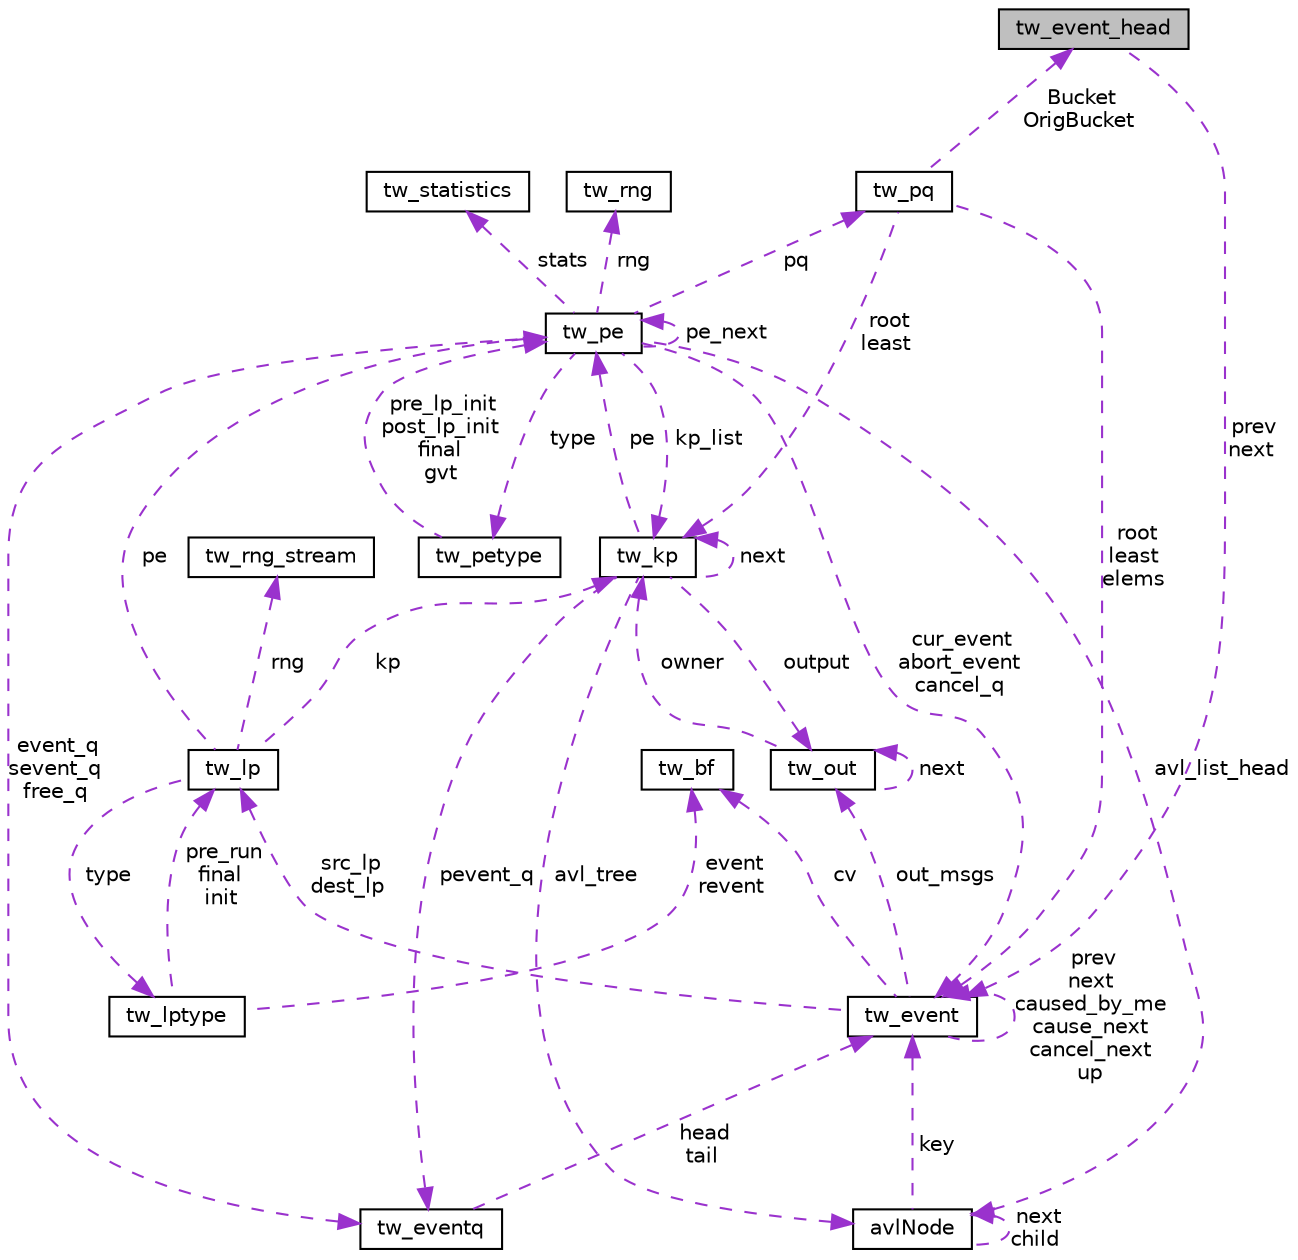 digraph G
{
  edge [fontname="Helvetica",fontsize="10",labelfontname="Helvetica",labelfontsize="10"];
  node [fontname="Helvetica",fontsize="10",shape=record];
  Node1 [label="tw_event_head",height=0.2,width=0.4,color="black", fillcolor="grey75", style="filled" fontcolor="black"];
  Node2 -> Node1 [dir="back",color="darkorchid3",fontsize="10",style="dashed",label=" prev\nnext" ,fontname="Helvetica"];
  Node2 [label="tw_event",height=0.2,width=0.4,color="black", fillcolor="white", style="filled",URL="$structtw__event.html",tooltip="Event Stucture."];
  Node3 -> Node2 [dir="back",color="darkorchid3",fontsize="10",style="dashed",label=" out_msgs" ,fontname="Helvetica"];
  Node3 [label="tw_out",height=0.2,width=0.4,color="black", fillcolor="white", style="filled",URL="$structtw__out.html",tooltip="Rollback-aware output mechanism."];
  Node3 -> Node3 [dir="back",color="darkorchid3",fontsize="10",style="dashed",label=" next" ,fontname="Helvetica"];
  Node4 -> Node3 [dir="back",color="darkorchid3",fontsize="10",style="dashed",label=" owner" ,fontname="Helvetica"];
  Node4 [label="tw_kp",height=0.2,width=0.4,color="black", fillcolor="white", style="filled",URL="$structtw__kp.html"];
  Node5 -> Node4 [dir="back",color="darkorchid3",fontsize="10",style="dashed",label=" pevent_q" ,fontname="Helvetica"];
  Node5 [label="tw_eventq",height=0.2,width=0.4,color="black", fillcolor="white", style="filled",URL="$structtw__eventq.html"];
  Node2 -> Node5 [dir="back",color="darkorchid3",fontsize="10",style="dashed",label=" head\ntail" ,fontname="Helvetica"];
  Node3 -> Node4 [dir="back",color="darkorchid3",fontsize="10",style="dashed",label=" output" ,fontname="Helvetica"];
  Node6 -> Node4 [dir="back",color="darkorchid3",fontsize="10",style="dashed",label=" avl_tree" ,fontname="Helvetica"];
  Node6 [label="avlNode",height=0.2,width=0.4,color="black", fillcolor="white", style="filled",URL="$structavlNode.html"];
  Node6 -> Node6 [dir="back",color="darkorchid3",fontsize="10",style="dashed",label=" next\nchild" ,fontname="Helvetica"];
  Node2 -> Node6 [dir="back",color="darkorchid3",fontsize="10",style="dashed",label=" key" ,fontname="Helvetica"];
  Node4 -> Node4 [dir="back",color="darkorchid3",fontsize="10",style="dashed",label=" next" ,fontname="Helvetica"];
  Node7 -> Node4 [dir="back",color="darkorchid3",fontsize="10",style="dashed",label=" pe" ,fontname="Helvetica"];
  Node7 [label="tw_pe",height=0.2,width=0.4,color="black", fillcolor="white", style="filled",URL="$structtw__pe.html",tooltip="Holds the entire PE state."];
  Node5 -> Node7 [dir="back",color="darkorchid3",fontsize="10",style="dashed",label=" event_q\nsevent_q\nfree_q" ,fontname="Helvetica"];
  Node8 -> Node7 [dir="back",color="darkorchid3",fontsize="10",style="dashed",label=" stats" ,fontname="Helvetica"];
  Node8 [label="tw_statistics",height=0.2,width=0.4,color="black", fillcolor="white", style="filled",URL="$structtw__statistics.html",tooltip="Statistics tallied over the duration of the simulation."];
  Node9 -> Node7 [dir="back",color="darkorchid3",fontsize="10",style="dashed",label=" type" ,fontname="Helvetica"];
  Node9 [label="tw_petype",height=0.2,width=0.4,color="black", fillcolor="white", style="filled",URL="$structtw__petype.html",tooltip="Virtual Functions for per PE ops."];
  Node7 -> Node9 [dir="back",color="darkorchid3",fontsize="10",style="dashed",label=" pre_lp_init\npost_lp_init\nfinal\ngvt" ,fontname="Helvetica"];
  Node6 -> Node7 [dir="back",color="darkorchid3",fontsize="10",style="dashed",label=" avl_list_head" ,fontname="Helvetica"];
  Node10 -> Node7 [dir="back",color="darkorchid3",fontsize="10",style="dashed",label=" pq" ,fontname="Helvetica"];
  Node10 [label="tw_pq",height=0.2,width=0.4,color="black", fillcolor="white", style="filled",URL="$structtw__pq.html"];
  Node1 -> Node10 [dir="back",color="darkorchid3",fontsize="10",style="dashed",label=" Bucket\nOrigBucket" ,fontname="Helvetica"];
  Node2 -> Node10 [dir="back",color="darkorchid3",fontsize="10",style="dashed",label=" root\nleast\nelems" ,fontname="Helvetica"];
  Node4 -> Node10 [dir="back",color="darkorchid3",fontsize="10",style="dashed",label=" root\nleast" ,fontname="Helvetica"];
  Node2 -> Node7 [dir="back",color="darkorchid3",fontsize="10",style="dashed",label=" cur_event\nabort_event\ncancel_q" ,fontname="Helvetica"];
  Node4 -> Node7 [dir="back",color="darkorchid3",fontsize="10",style="dashed",label=" kp_list" ,fontname="Helvetica"];
  Node7 -> Node7 [dir="back",color="darkorchid3",fontsize="10",style="dashed",label=" pe_next" ,fontname="Helvetica"];
  Node11 -> Node7 [dir="back",color="darkorchid3",fontsize="10",style="dashed",label=" rng" ,fontname="Helvetica"];
  Node11 [label="tw_rng",height=0.2,width=0.4,color="black", fillcolor="white", style="filled",URL="$structtw__rng.html"];
  Node12 -> Node2 [dir="back",color="darkorchid3",fontsize="10",style="dashed",label=" src_lp\ndest_lp" ,fontname="Helvetica"];
  Node12 [label="tw_lp",height=0.2,width=0.4,color="black", fillcolor="white", style="filled",URL="$structtw__lp.html",tooltip="LP State Structure."];
  Node13 -> Node12 [dir="back",color="darkorchid3",fontsize="10",style="dashed",label=" rng" ,fontname="Helvetica"];
  Node13 [label="tw_rng_stream",height=0.2,width=0.4,color="black", fillcolor="white", style="filled",URL="$structtw__rng__stream.html"];
  Node14 -> Node12 [dir="back",color="darkorchid3",fontsize="10",style="dashed",label=" type" ,fontname="Helvetica"];
  Node14 [label="tw_lptype",height=0.2,width=0.4,color="black", fillcolor="white", style="filled",URL="$structtw__lptype.html",tooltip="Function Pointers for ROSS Event Handlers."];
  Node15 -> Node14 [dir="back",color="darkorchid3",fontsize="10",style="dashed",label=" event\nrevent" ,fontname="Helvetica"];
  Node15 [label="tw_bf",height=0.2,width=0.4,color="black", fillcolor="white", style="filled",URL="$structtw__bf.html",tooltip="Reverse Computation Bitfield."];
  Node12 -> Node14 [dir="back",color="darkorchid3",fontsize="10",style="dashed",label=" pre_run\nfinal\ninit" ,fontname="Helvetica"];
  Node4 -> Node12 [dir="back",color="darkorchid3",fontsize="10",style="dashed",label=" kp" ,fontname="Helvetica"];
  Node7 -> Node12 [dir="back",color="darkorchid3",fontsize="10",style="dashed",label=" pe" ,fontname="Helvetica"];
  Node15 -> Node2 [dir="back",color="darkorchid3",fontsize="10",style="dashed",label=" cv" ,fontname="Helvetica"];
  Node2 -> Node2 [dir="back",color="darkorchid3",fontsize="10",style="dashed",label=" prev\nnext\ncaused_by_me\ncause_next\ncancel_next\nup" ,fontname="Helvetica"];
}
